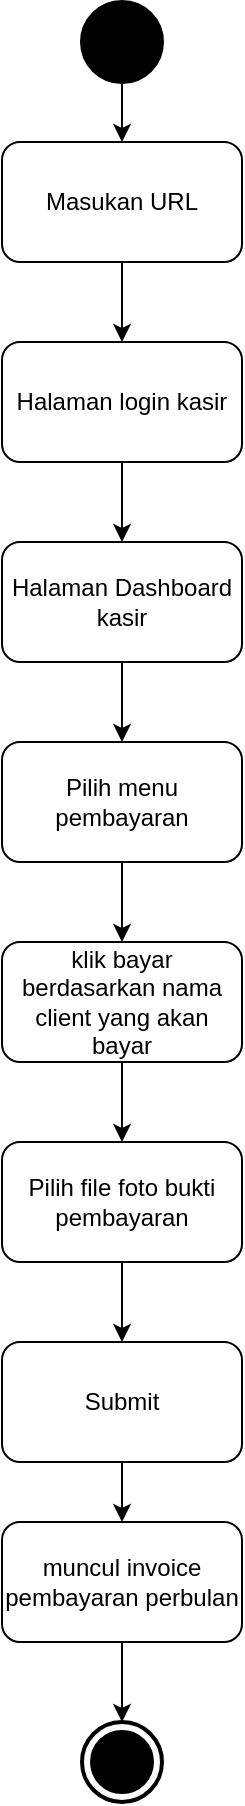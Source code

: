 <mxfile version="13.2.4" type="device"><diagram id="vy-3iPws0tpi98SSZrge" name="Page-1"><mxGraphModel dx="868" dy="479" grid="1" gridSize="10" guides="1" tooltips="1" connect="1" arrows="1" fold="1" page="1" pageScale="1" pageWidth="850" pageHeight="1100" math="0" shadow="0"><root><mxCell id="0"/><mxCell id="1" parent="0"/><mxCell id="4FD02Pn1RMN-qE60W0eK-3" value="" style="edgeStyle=orthogonalEdgeStyle;rounded=0;orthogonalLoop=1;jettySize=auto;html=1;" edge="1" parent="1" source="4FD02Pn1RMN-qE60W0eK-1" target="4FD02Pn1RMN-qE60W0eK-2"><mxGeometry relative="1" as="geometry"/></mxCell><mxCell id="4FD02Pn1RMN-qE60W0eK-1" value="" style="shape=ellipse;html=1;fillColor=#000000;strokeWidth=2;verticalLabelPosition=bottom;verticalAlignment=top;perimeter=ellipsePerimeter;" vertex="1" parent="1"><mxGeometry x="240" y="20" width="40" height="40" as="geometry"/></mxCell><mxCell id="4FD02Pn1RMN-qE60W0eK-5" value="" style="edgeStyle=orthogonalEdgeStyle;rounded=0;orthogonalLoop=1;jettySize=auto;html=1;" edge="1" parent="1" source="4FD02Pn1RMN-qE60W0eK-2" target="4FD02Pn1RMN-qE60W0eK-4"><mxGeometry relative="1" as="geometry"/></mxCell><mxCell id="4FD02Pn1RMN-qE60W0eK-2" value="Masukan URL " style="shape=rect;html=1;rounded=1;whiteSpace=wrap;align=center;" vertex="1" parent="1"><mxGeometry x="200" y="90" width="120" height="60" as="geometry"/></mxCell><mxCell id="4FD02Pn1RMN-qE60W0eK-7" value="" style="edgeStyle=orthogonalEdgeStyle;rounded=0;orthogonalLoop=1;jettySize=auto;html=1;" edge="1" parent="1" source="4FD02Pn1RMN-qE60W0eK-4" target="4FD02Pn1RMN-qE60W0eK-6"><mxGeometry relative="1" as="geometry"/></mxCell><mxCell id="4FD02Pn1RMN-qE60W0eK-4" value="Halaman login kasir" style="shape=rect;html=1;rounded=1;whiteSpace=wrap;align=center;" vertex="1" parent="1"><mxGeometry x="200" y="190" width="120" height="60" as="geometry"/></mxCell><mxCell id="4FD02Pn1RMN-qE60W0eK-9" value="" style="edgeStyle=orthogonalEdgeStyle;rounded=0;orthogonalLoop=1;jettySize=auto;html=1;" edge="1" parent="1" source="4FD02Pn1RMN-qE60W0eK-6" target="4FD02Pn1RMN-qE60W0eK-8"><mxGeometry relative="1" as="geometry"/></mxCell><mxCell id="4FD02Pn1RMN-qE60W0eK-6" value="Halaman Dashboard kasir" style="shape=rect;html=1;rounded=1;whiteSpace=wrap;align=center;" vertex="1" parent="1"><mxGeometry x="200" y="290" width="120" height="60" as="geometry"/></mxCell><mxCell id="4FD02Pn1RMN-qE60W0eK-24" value="" style="edgeStyle=orthogonalEdgeStyle;rounded=0;orthogonalLoop=1;jettySize=auto;html=1;" edge="1" parent="1" source="4FD02Pn1RMN-qE60W0eK-8" target="4FD02Pn1RMN-qE60W0eK-23"><mxGeometry relative="1" as="geometry"/></mxCell><mxCell id="4FD02Pn1RMN-qE60W0eK-8" value="Pilih menu pembayaran" style="shape=rect;html=1;rounded=1;whiteSpace=wrap;align=center;" vertex="1" parent="1"><mxGeometry x="200" y="390" width="120" height="60" as="geometry"/></mxCell><mxCell id="4FD02Pn1RMN-qE60W0eK-27" value="" style="edgeStyle=orthogonalEdgeStyle;rounded=0;orthogonalLoop=1;jettySize=auto;html=1;" edge="1" parent="1" source="4FD02Pn1RMN-qE60W0eK-11" target="4FD02Pn1RMN-qE60W0eK-26"><mxGeometry relative="1" as="geometry"/></mxCell><mxCell id="4FD02Pn1RMN-qE60W0eK-11" value="Submit" style="shape=rect;html=1;rounded=1;whiteSpace=wrap;align=center;" vertex="1" parent="1"><mxGeometry x="200" y="690" width="120" height="60" as="geometry"/></mxCell><mxCell id="4FD02Pn1RMN-qE60W0eK-14" value="" style="html=1;shape=mxgraph.sysml.actFinal;strokeWidth=2;verticalLabelPosition=bottom;verticalAlignment=top;" vertex="1" parent="1"><mxGeometry x="240" y="880" width="40" height="40" as="geometry"/></mxCell><mxCell id="4FD02Pn1RMN-qE60W0eK-18" value="" style="edgeStyle=orthogonalEdgeStyle;rounded=0;orthogonalLoop=1;jettySize=auto;html=1;" edge="1" parent="1" source="4FD02Pn1RMN-qE60W0eK-16" target="4FD02Pn1RMN-qE60W0eK-11"><mxGeometry relative="1" as="geometry"/></mxCell><mxCell id="4FD02Pn1RMN-qE60W0eK-16" value="Pilih file foto bukti pembayaran" style="shape=rect;html=1;rounded=1;whiteSpace=wrap;align=center;" vertex="1" parent="1"><mxGeometry x="200" y="590" width="120" height="60" as="geometry"/></mxCell><mxCell id="4FD02Pn1RMN-qE60W0eK-25" value="" style="edgeStyle=orthogonalEdgeStyle;rounded=0;orthogonalLoop=1;jettySize=auto;html=1;" edge="1" parent="1" source="4FD02Pn1RMN-qE60W0eK-23" target="4FD02Pn1RMN-qE60W0eK-16"><mxGeometry relative="1" as="geometry"/></mxCell><mxCell id="4FD02Pn1RMN-qE60W0eK-23" value="klik bayar berdasarkan nama client yang akan bayar" style="shape=rect;html=1;rounded=1;whiteSpace=wrap;align=center;" vertex="1" parent="1"><mxGeometry x="200" y="490" width="120" height="60" as="geometry"/></mxCell><mxCell id="4FD02Pn1RMN-qE60W0eK-28" value="" style="edgeStyle=orthogonalEdgeStyle;rounded=0;orthogonalLoop=1;jettySize=auto;html=1;" edge="1" parent="1" source="4FD02Pn1RMN-qE60W0eK-26" target="4FD02Pn1RMN-qE60W0eK-14"><mxGeometry relative="1" as="geometry"/></mxCell><mxCell id="4FD02Pn1RMN-qE60W0eK-26" value="muncul invoice pembayaran perbulan" style="shape=rect;html=1;rounded=1;whiteSpace=wrap;align=center;" vertex="1" parent="1"><mxGeometry x="200" y="780" width="120" height="60" as="geometry"/></mxCell></root></mxGraphModel></diagram></mxfile>